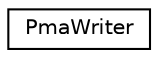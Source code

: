 digraph "Graphical Class Hierarchy"
{
 // LATEX_PDF_SIZE
  edge [fontname="Helvetica",fontsize="10",labelfontname="Helvetica",labelfontsize="10"];
  node [fontname="Helvetica",fontsize="10",shape=record];
  rankdir="LR";
  Node0 [label="PmaWriter",height=0.2,width=0.4,color="black", fillcolor="white", style="filled",URL="$db/d1b/sqlite3_8c.html#db/d45/structPmaWriter",tooltip=" "];
}
